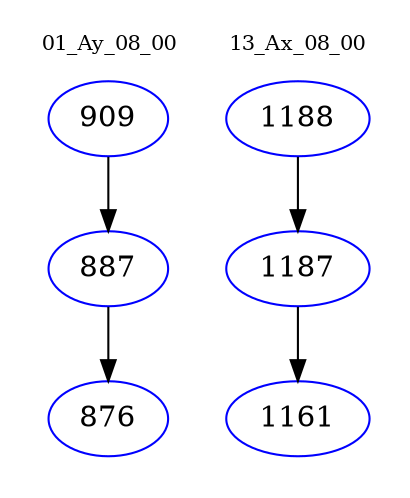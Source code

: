 digraph{
subgraph cluster_0 {
color = white
label = "01_Ay_08_00";
fontsize=10;
T0_909 [label="909", color="blue"]
T0_909 -> T0_887 [color="black"]
T0_887 [label="887", color="blue"]
T0_887 -> T0_876 [color="black"]
T0_876 [label="876", color="blue"]
}
subgraph cluster_1 {
color = white
label = "13_Ax_08_00";
fontsize=10;
T1_1188 [label="1188", color="blue"]
T1_1188 -> T1_1187 [color="black"]
T1_1187 [label="1187", color="blue"]
T1_1187 -> T1_1161 [color="black"]
T1_1161 [label="1161", color="blue"]
}
}
